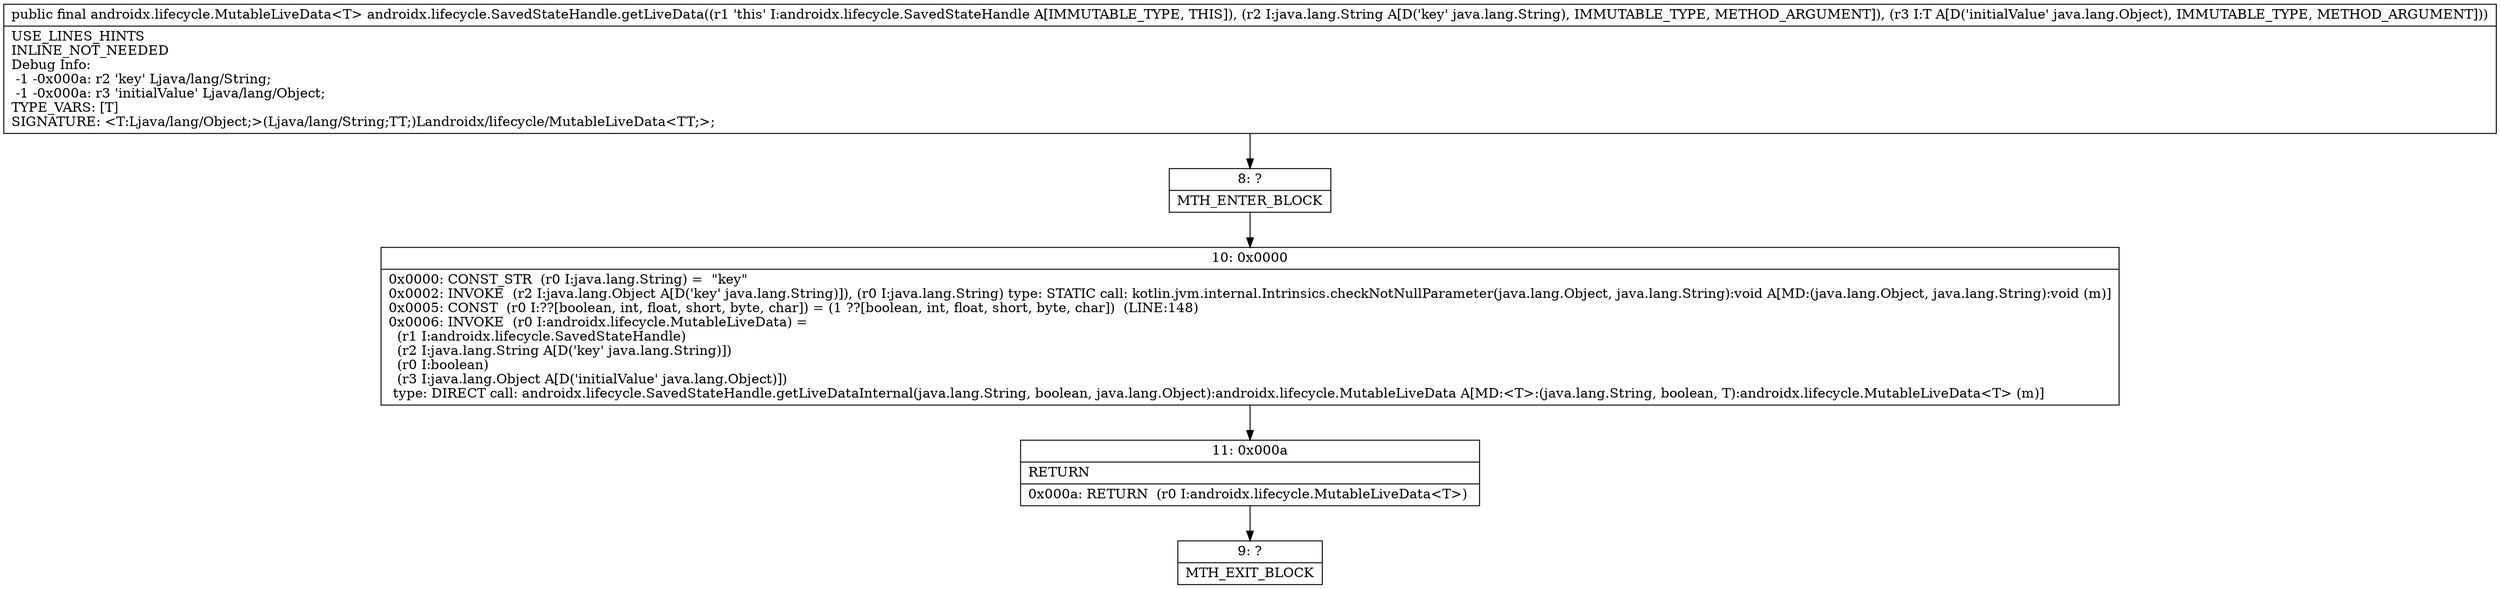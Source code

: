 digraph "CFG forandroidx.lifecycle.SavedStateHandle.getLiveData(Ljava\/lang\/String;Ljava\/lang\/Object;)Landroidx\/lifecycle\/MutableLiveData;" {
Node_8 [shape=record,label="{8\:\ ?|MTH_ENTER_BLOCK\l}"];
Node_10 [shape=record,label="{10\:\ 0x0000|0x0000: CONST_STR  (r0 I:java.lang.String) =  \"key\" \l0x0002: INVOKE  (r2 I:java.lang.Object A[D('key' java.lang.String)]), (r0 I:java.lang.String) type: STATIC call: kotlin.jvm.internal.Intrinsics.checkNotNullParameter(java.lang.Object, java.lang.String):void A[MD:(java.lang.Object, java.lang.String):void (m)]\l0x0005: CONST  (r0 I:??[boolean, int, float, short, byte, char]) = (1 ??[boolean, int, float, short, byte, char])  (LINE:148)\l0x0006: INVOKE  (r0 I:androidx.lifecycle.MutableLiveData) = \l  (r1 I:androidx.lifecycle.SavedStateHandle)\l  (r2 I:java.lang.String A[D('key' java.lang.String)])\l  (r0 I:boolean)\l  (r3 I:java.lang.Object A[D('initialValue' java.lang.Object)])\l type: DIRECT call: androidx.lifecycle.SavedStateHandle.getLiveDataInternal(java.lang.String, boolean, java.lang.Object):androidx.lifecycle.MutableLiveData A[MD:\<T\>:(java.lang.String, boolean, T):androidx.lifecycle.MutableLiveData\<T\> (m)]\l}"];
Node_11 [shape=record,label="{11\:\ 0x000a|RETURN\l|0x000a: RETURN  (r0 I:androidx.lifecycle.MutableLiveData\<T\>) \l}"];
Node_9 [shape=record,label="{9\:\ ?|MTH_EXIT_BLOCK\l}"];
MethodNode[shape=record,label="{public final androidx.lifecycle.MutableLiveData\<T\> androidx.lifecycle.SavedStateHandle.getLiveData((r1 'this' I:androidx.lifecycle.SavedStateHandle A[IMMUTABLE_TYPE, THIS]), (r2 I:java.lang.String A[D('key' java.lang.String), IMMUTABLE_TYPE, METHOD_ARGUMENT]), (r3 I:T A[D('initialValue' java.lang.Object), IMMUTABLE_TYPE, METHOD_ARGUMENT]))  | USE_LINES_HINTS\lINLINE_NOT_NEEDED\lDebug Info:\l  \-1 \-0x000a: r2 'key' Ljava\/lang\/String;\l  \-1 \-0x000a: r3 'initialValue' Ljava\/lang\/Object;\lTYPE_VARS: [T]\lSIGNATURE: \<T:Ljava\/lang\/Object;\>(Ljava\/lang\/String;TT;)Landroidx\/lifecycle\/MutableLiveData\<TT;\>;\l}"];
MethodNode -> Node_8;Node_8 -> Node_10;
Node_10 -> Node_11;
Node_11 -> Node_9;
}

